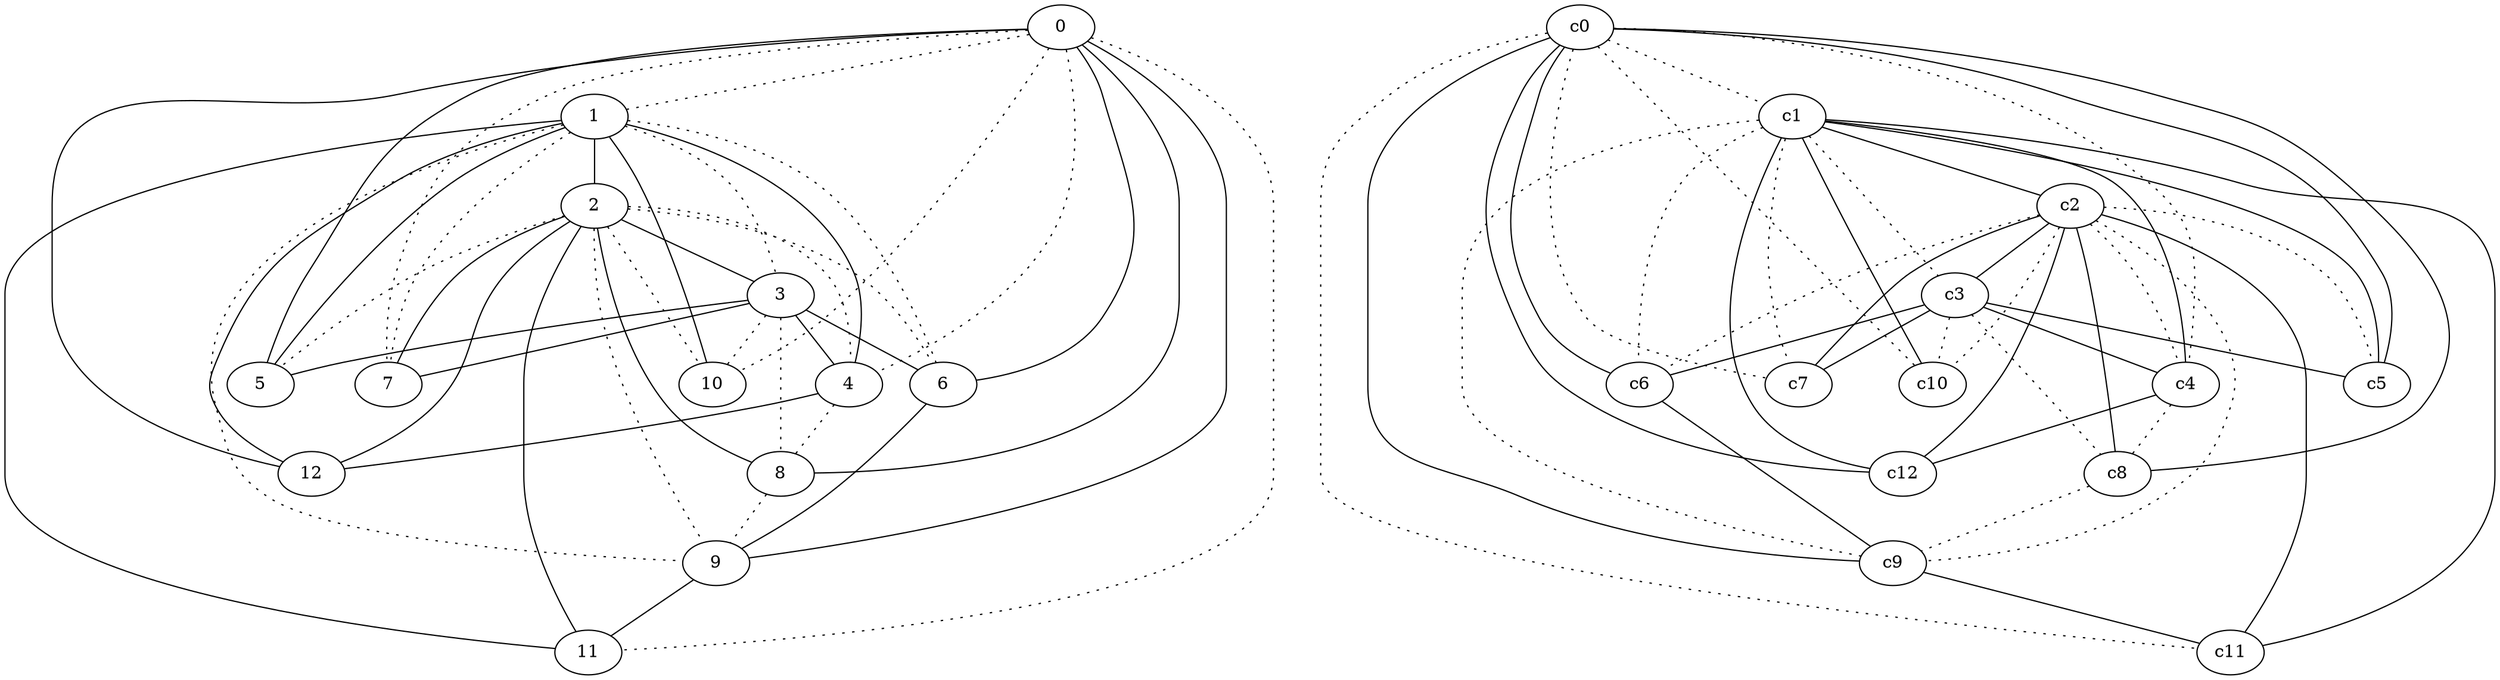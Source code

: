 graph {
a0[label=0];
a1[label=1];
a2[label=2];
a3[label=3];
a4[label=4];
a5[label=5];
a6[label=6];
a7[label=7];
a8[label=8];
a9[label=9];
a10[label=10];
a11[label=11];
a12[label=12];
a0 -- a1 [style=dotted];
a0 -- a4 [style=dotted];
a0 -- a5;
a0 -- a6;
a0 -- a7 [style=dotted];
a0 -- a8;
a0 -- a9;
a0 -- a10 [style=dotted];
a0 -- a11 [style=dotted];
a0 -- a12;
a1 -- a2;
a1 -- a3 [style=dotted];
a1 -- a4;
a1 -- a5;
a1 -- a6 [style=dotted];
a1 -- a7 [style=dotted];
a1 -- a9 [style=dotted];
a1 -- a10;
a1 -- a11;
a1 -- a12;
a2 -- a3;
a2 -- a4 [style=dotted];
a2 -- a5 [style=dotted];
a2 -- a6 [style=dotted];
a2 -- a7;
a2 -- a8;
a2 -- a9 [style=dotted];
a2 -- a10 [style=dotted];
a2 -- a11;
a2 -- a12;
a3 -- a4;
a3 -- a5;
a3 -- a6;
a3 -- a7;
a3 -- a8 [style=dotted];
a3 -- a10 [style=dotted];
a4 -- a8 [style=dotted];
a4 -- a12;
a6 -- a9;
a8 -- a9 [style=dotted];
a9 -- a11;
c0 -- c1 [style=dotted];
c0 -- c4 [style=dotted];
c0 -- c5;
c0 -- c6;
c0 -- c7 [style=dotted];
c0 -- c8;
c0 -- c9;
c0 -- c10 [style=dotted];
c0 -- c11 [style=dotted];
c0 -- c12;
c1 -- c2;
c1 -- c3 [style=dotted];
c1 -- c4;
c1 -- c5;
c1 -- c6 [style=dotted];
c1 -- c7 [style=dotted];
c1 -- c9 [style=dotted];
c1 -- c10;
c1 -- c11;
c1 -- c12;
c2 -- c3;
c2 -- c4 [style=dotted];
c2 -- c5 [style=dotted];
c2 -- c6 [style=dotted];
c2 -- c7;
c2 -- c8;
c2 -- c9 [style=dotted];
c2 -- c10 [style=dotted];
c2 -- c11;
c2 -- c12;
c3 -- c4;
c3 -- c5;
c3 -- c6;
c3 -- c7;
c3 -- c8 [style=dotted];
c3 -- c10 [style=dotted];
c4 -- c8 [style=dotted];
c4 -- c12;
c6 -- c9;
c8 -- c9 [style=dotted];
c9 -- c11;
}
